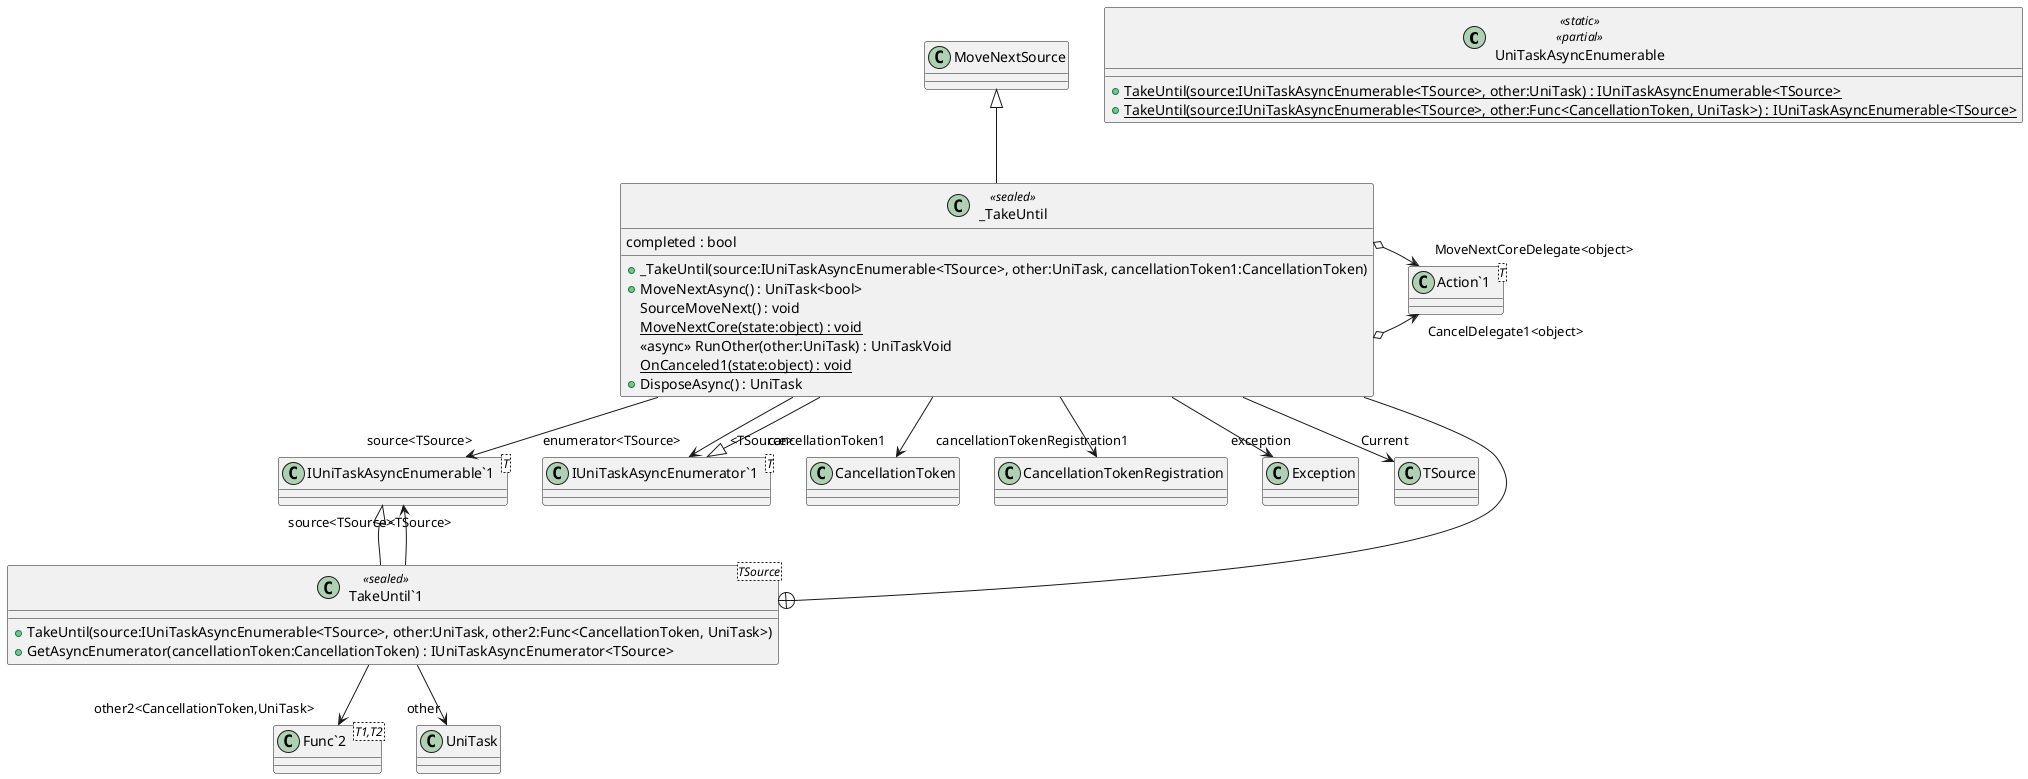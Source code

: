 @startuml
class UniTaskAsyncEnumerable <<static>> <<partial>> {
    + {static} TakeUntil(source:IUniTaskAsyncEnumerable<TSource>, other:UniTask) : IUniTaskAsyncEnumerable<TSource>
    + {static} TakeUntil(source:IUniTaskAsyncEnumerable<TSource>, other:Func<CancellationToken, UniTask>) : IUniTaskAsyncEnumerable<TSource>
}
class "TakeUntil`1"<TSource> <<sealed>> {
    + TakeUntil(source:IUniTaskAsyncEnumerable<TSource>, other:UniTask, other2:Func<CancellationToken, UniTask>)
    + GetAsyncEnumerator(cancellationToken:CancellationToken) : IUniTaskAsyncEnumerator<TSource>
}
class "IUniTaskAsyncEnumerable`1"<T> {
}
class "Func`2"<T1,T2> {
}
class _TakeUntil <<sealed>> {
    completed : bool
    + _TakeUntil(source:IUniTaskAsyncEnumerable<TSource>, other:UniTask, cancellationToken1:CancellationToken)
    + MoveNextAsync() : UniTask<bool>
    SourceMoveNext() : void
    {static} MoveNextCore(state:object) : void
    <<async>> RunOther(other:UniTask) : UniTaskVoid
    {static} OnCanceled1(state:object) : void
    + DisposeAsync() : UniTask
}
class "IUniTaskAsyncEnumerator`1"<T> {
}
class "Action`1"<T> {
}
"IUniTaskAsyncEnumerable`1" "<TSource>" <|-- "TakeUntil`1"
"TakeUntil`1" --> "source<TSource>" "IUniTaskAsyncEnumerable`1"
"TakeUntil`1" --> "other" UniTask
"TakeUntil`1" --> "other2<CancellationToken,UniTask>" "Func`2"
"TakeUntil`1" +-- _TakeUntil
MoveNextSource <|-- _TakeUntil
"IUniTaskAsyncEnumerator`1" "<TSource>" <|-- _TakeUntil
_TakeUntil o-> "CancelDelegate1<object>" "Action`1"
_TakeUntil o-> "MoveNextCoreDelegate<object>" "Action`1"
_TakeUntil --> "source<TSource>" "IUniTaskAsyncEnumerable`1"
_TakeUntil --> "cancellationToken1" CancellationToken
_TakeUntil --> "cancellationTokenRegistration1" CancellationTokenRegistration
_TakeUntil --> "exception" Exception
_TakeUntil --> "enumerator<TSource>" "IUniTaskAsyncEnumerator`1"
_TakeUntil --> "Current" TSource
@enduml
